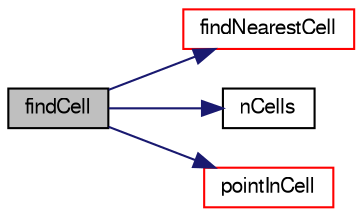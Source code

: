 digraph "findCell"
{
  bgcolor="transparent";
  edge [fontname="FreeSans",fontsize="10",labelfontname="FreeSans",labelfontsize="10"];
  node [fontname="FreeSans",fontsize="10",shape=record];
  rankdir="LR";
  Node52322 [label="findCell",height=0.2,width=0.4,color="black", fillcolor="grey75", style="filled", fontcolor="black"];
  Node52322 -> Node52323 [color="midnightblue",fontsize="10",style="solid",fontname="FreeSans"];
  Node52323 [label="findNearestCell",height=0.2,width=0.4,color="red",URL="$a27530.html#a15774d876f83ebffcbb69307918aa292",tooltip="Find the cell with the nearest cell centre to location. "];
  Node52322 -> Node52384 [color="midnightblue",fontsize="10",style="solid",fontname="FreeSans"];
  Node52384 [label="nCells",height=0.2,width=0.4,color="black",URL="$a27530.html#a13b94bdb0926552bf78ad5210a73a3d5"];
  Node52322 -> Node52386 [color="midnightblue",fontsize="10",style="solid",fontname="FreeSans"];
  Node52386 [label="pointInCell",height=0.2,width=0.4,color="red",URL="$a27530.html#a29fbce18236dc6a8fd65dcf5f6c82c38",tooltip="Return true if the point is in the cell. "];
}
